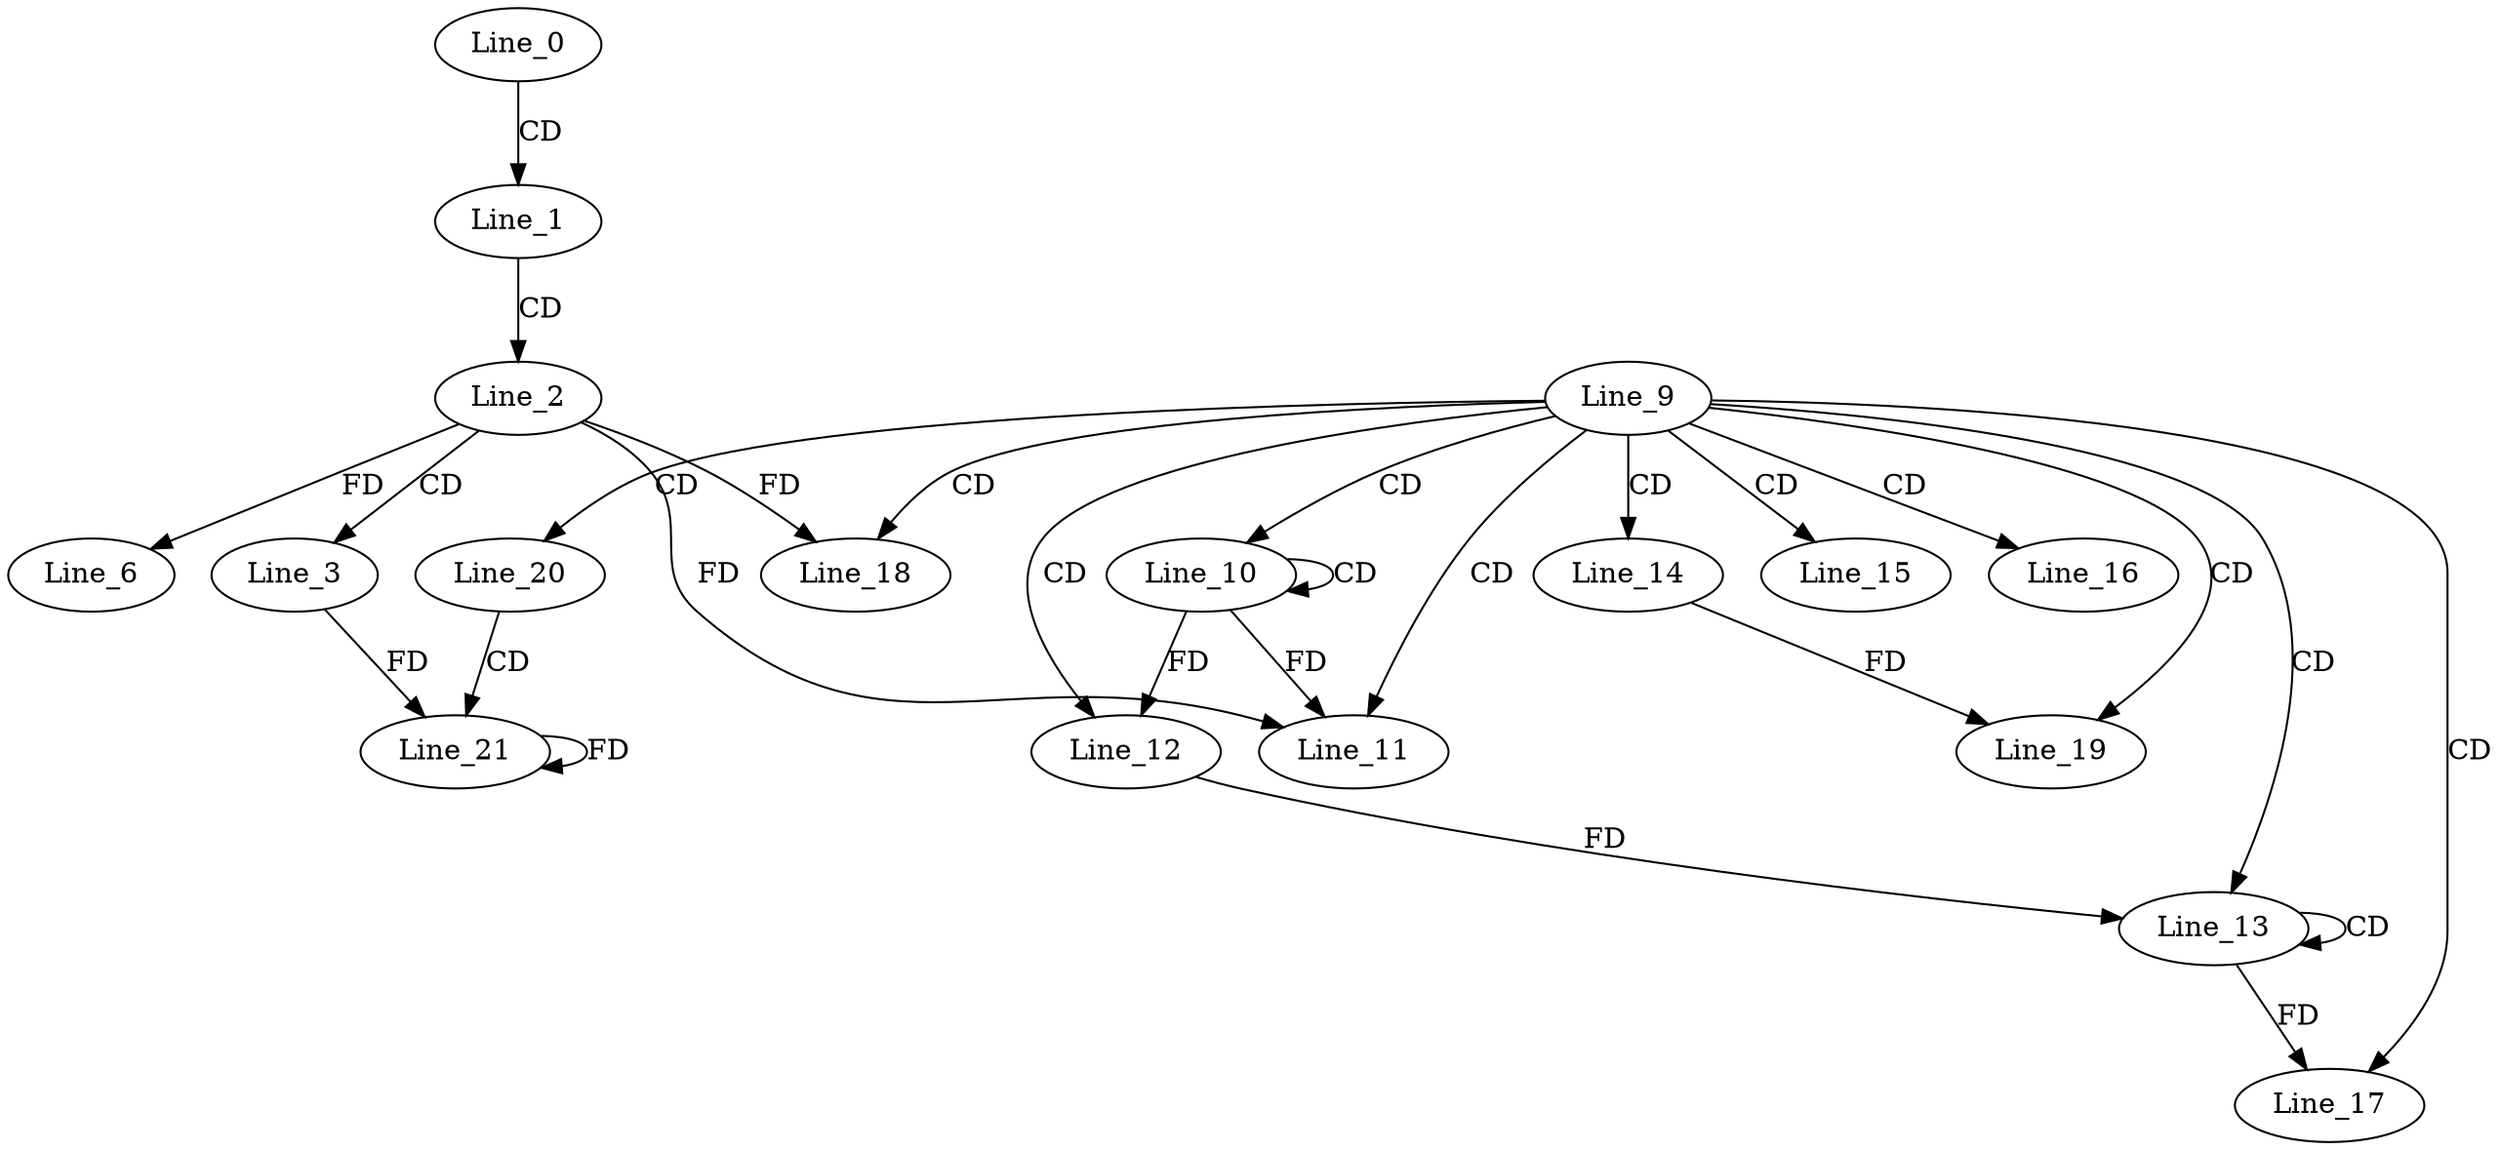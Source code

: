 digraph G {
  Line_0;
  Line_1;
  Line_2;
  Line_3;
  Line_6;
  Line_9;
  Line_10;
  Line_10;
  Line_11;
  Line_11;
  Line_12;
  Line_12;
  Line_13;
  Line_13;
  Line_14;
  Line_15;
  Line_16;
  Line_17;
  Line_18;
  Line_19;
  Line_20;
  Line_21;
  Line_0 -> Line_1 [ label="CD" ];
  Line_1 -> Line_2 [ label="CD" ];
  Line_2 -> Line_3 [ label="CD" ];
  Line_2 -> Line_6 [ label="FD" ];
  Line_9 -> Line_10 [ label="CD" ];
  Line_10 -> Line_10 [ label="CD" ];
  Line_9 -> Line_11 [ label="CD" ];
  Line_10 -> Line_11 [ label="FD" ];
  Line_2 -> Line_11 [ label="FD" ];
  Line_9 -> Line_12 [ label="CD" ];
  Line_10 -> Line_12 [ label="FD" ];
  Line_9 -> Line_13 [ label="CD" ];
  Line_13 -> Line_13 [ label="CD" ];
  Line_12 -> Line_13 [ label="FD" ];
  Line_9 -> Line_14 [ label="CD" ];
  Line_9 -> Line_15 [ label="CD" ];
  Line_9 -> Line_16 [ label="CD" ];
  Line_9 -> Line_17 [ label="CD" ];
  Line_13 -> Line_17 [ label="FD" ];
  Line_9 -> Line_18 [ label="CD" ];
  Line_2 -> Line_18 [ label="FD" ];
  Line_9 -> Line_19 [ label="CD" ];
  Line_14 -> Line_19 [ label="FD" ];
  Line_9 -> Line_20 [ label="CD" ];
  Line_20 -> Line_21 [ label="CD" ];
  Line_3 -> Line_21 [ label="FD" ];
  Line_21 -> Line_21 [ label="FD" ];
}
